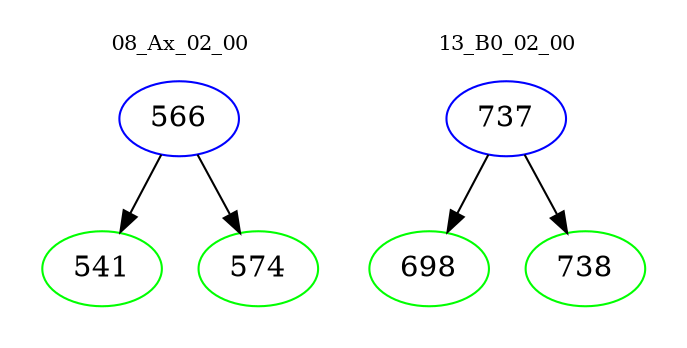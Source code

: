 digraph{
subgraph cluster_0 {
color = white
label = "08_Ax_02_00";
fontsize=10;
T0_566 [label="566", color="blue"]
T0_566 -> T0_541 [color="black"]
T0_541 [label="541", color="green"]
T0_566 -> T0_574 [color="black"]
T0_574 [label="574", color="green"]
}
subgraph cluster_1 {
color = white
label = "13_B0_02_00";
fontsize=10;
T1_737 [label="737", color="blue"]
T1_737 -> T1_698 [color="black"]
T1_698 [label="698", color="green"]
T1_737 -> T1_738 [color="black"]
T1_738 [label="738", color="green"]
}
}
